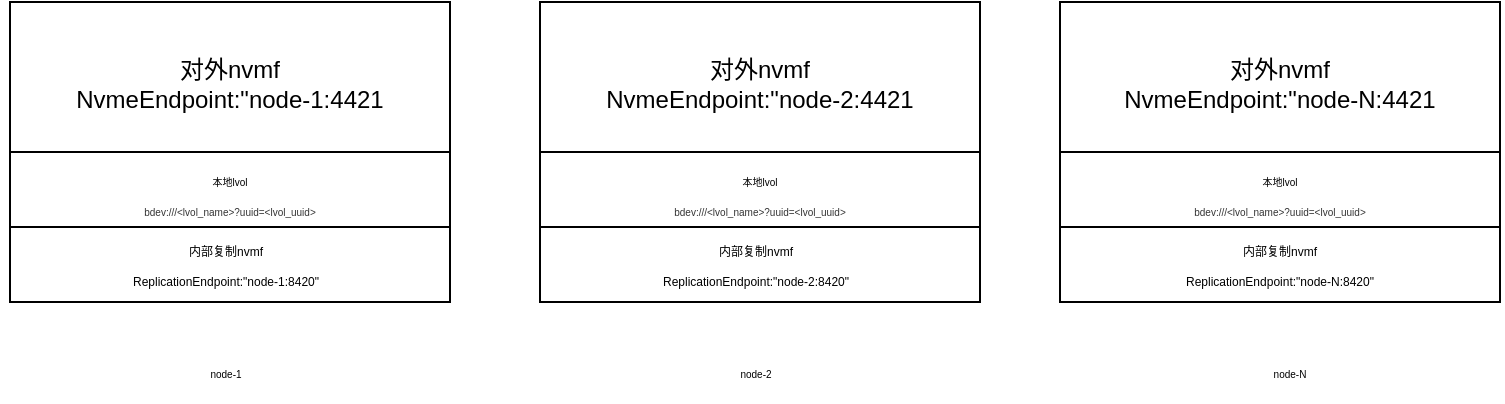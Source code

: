 <mxfile version="17.2.2" type="github">
  <diagram id="ZcXVYhi8jEZApE4LMf-Q" name="Page-1">
    <mxGraphModel dx="2062" dy="1108" grid="1" gridSize="10" guides="1" tooltips="1" connect="1" arrows="1" fold="1" page="1" pageScale="1" pageWidth="827" pageHeight="1169" math="0" shadow="0">
      <root>
        <mxCell id="0" />
        <mxCell id="1" parent="0" />
        <mxCell id="OA4Hp8N05hoUwHdPYNo9-9" value="" style="group" vertex="1" connectable="0" parent="1">
          <mxGeometry x="115" y="330" width="225" height="150" as="geometry" />
        </mxCell>
        <mxCell id="OA4Hp8N05hoUwHdPYNo9-2" value="" style="rounded=0;whiteSpace=wrap;html=1;" vertex="1" parent="OA4Hp8N05hoUwHdPYNo9-9">
          <mxGeometry x="5" width="220" height="150" as="geometry" />
        </mxCell>
        <mxCell id="OA4Hp8N05hoUwHdPYNo9-3" value="对外nvmf&lt;br&gt;NvmeEndpoint:&quot;node-1:4421" style="text;html=1;strokeColor=none;fillColor=none;align=center;verticalAlign=middle;whiteSpace=wrap;rounded=0;" vertex="1" parent="OA4Hp8N05hoUwHdPYNo9-9">
          <mxGeometry x="35" y="26" width="160" height="30" as="geometry" />
        </mxCell>
        <mxCell id="OA4Hp8N05hoUwHdPYNo9-4" value="&lt;font style=&quot;font-size: 6px&quot;&gt;内部复制nvmf&lt;br&gt;ReplicationEndpoint:&quot;node-1:8420&quot;&lt;/font&gt;" style="text;html=1;strokeColor=none;fillColor=none;align=center;verticalAlign=middle;whiteSpace=wrap;rounded=0;strokeWidth=0;" vertex="1" parent="OA4Hp8N05hoUwHdPYNo9-9">
          <mxGeometry x="13" y="110" width="200" height="40" as="geometry" />
        </mxCell>
        <mxCell id="OA4Hp8N05hoUwHdPYNo9-5" value="" style="endArrow=none;html=1;rounded=0;exitX=0;exitY=0.5;exitDx=0;exitDy=0;entryX=1;entryY=0.5;entryDx=0;entryDy=0;" edge="1" parent="OA4Hp8N05hoUwHdPYNo9-9" source="OA4Hp8N05hoUwHdPYNo9-2" target="OA4Hp8N05hoUwHdPYNo9-2">
          <mxGeometry width="50" height="50" relative="1" as="geometry">
            <mxPoint x="55" y="100" as="sourcePoint" />
            <mxPoint x="105" y="50" as="targetPoint" />
          </mxGeometry>
        </mxCell>
        <mxCell id="OA4Hp8N05hoUwHdPYNo9-6" value="" style="endArrow=none;html=1;rounded=0;exitX=0;exitY=0.75;exitDx=0;exitDy=0;entryX=1;entryY=0.75;entryDx=0;entryDy=0;" edge="1" parent="OA4Hp8N05hoUwHdPYNo9-9" source="OA4Hp8N05hoUwHdPYNo9-2" target="OA4Hp8N05hoUwHdPYNo9-2">
          <mxGeometry width="50" height="50" relative="1" as="geometry">
            <mxPoint x="15" y="62.5" as="sourcePoint" />
            <mxPoint x="85" y="80" as="targetPoint" />
          </mxGeometry>
        </mxCell>
        <mxCell id="OA4Hp8N05hoUwHdPYNo9-8" value="&lt;font style=&quot;font-size: 5px&quot;&gt;本地lvol&lt;br&gt;&lt;span style=&quot;color: rgb(51 , 51 , 51)&quot;&gt;bdev:///&amp;lt;lvol_name&amp;gt;?uuid=&amp;lt;lvol_uuid&amp;gt;&lt;/span&gt;&lt;/font&gt;&lt;span style=&quot;font-size: 6px&quot;&gt;&lt;br&gt;&lt;/span&gt;" style="text;html=1;strokeColor=none;fillColor=none;align=center;verticalAlign=middle;whiteSpace=wrap;rounded=0;strokeWidth=0;" vertex="1" parent="OA4Hp8N05hoUwHdPYNo9-9">
          <mxGeometry x="5" y="80" width="220" height="30" as="geometry" />
        </mxCell>
        <mxCell id="OA4Hp8N05hoUwHdPYNo9-10" value="" style="group" vertex="1" connectable="0" parent="1">
          <mxGeometry x="380" y="330" width="225" height="150" as="geometry" />
        </mxCell>
        <mxCell id="OA4Hp8N05hoUwHdPYNo9-11" value="" style="rounded=0;whiteSpace=wrap;html=1;" vertex="1" parent="OA4Hp8N05hoUwHdPYNo9-10">
          <mxGeometry x="5" width="220" height="150" as="geometry" />
        </mxCell>
        <mxCell id="OA4Hp8N05hoUwHdPYNo9-12" value="对外nvmf&lt;br&gt;NvmeEndpoint:&quot;node-2:4421" style="text;html=1;strokeColor=none;fillColor=none;align=center;verticalAlign=middle;whiteSpace=wrap;rounded=0;" vertex="1" parent="OA4Hp8N05hoUwHdPYNo9-10">
          <mxGeometry x="35" y="26" width="160" height="30" as="geometry" />
        </mxCell>
        <mxCell id="OA4Hp8N05hoUwHdPYNo9-13" value="&lt;font style=&quot;font-size: 6px&quot;&gt;内部复制nvmf&lt;br&gt;ReplicationEndpoint:&quot;node-2:8420&quot;&lt;/font&gt;" style="text;html=1;strokeColor=none;fillColor=none;align=center;verticalAlign=middle;whiteSpace=wrap;rounded=0;strokeWidth=0;" vertex="1" parent="OA4Hp8N05hoUwHdPYNo9-10">
          <mxGeometry x="13" y="110" width="200" height="40" as="geometry" />
        </mxCell>
        <mxCell id="OA4Hp8N05hoUwHdPYNo9-14" value="" style="endArrow=none;html=1;rounded=0;exitX=0;exitY=0.5;exitDx=0;exitDy=0;entryX=1;entryY=0.5;entryDx=0;entryDy=0;" edge="1" parent="OA4Hp8N05hoUwHdPYNo9-10" source="OA4Hp8N05hoUwHdPYNo9-11" target="OA4Hp8N05hoUwHdPYNo9-11">
          <mxGeometry width="50" height="50" relative="1" as="geometry">
            <mxPoint x="55" y="100" as="sourcePoint" />
            <mxPoint x="105" y="50" as="targetPoint" />
          </mxGeometry>
        </mxCell>
        <mxCell id="OA4Hp8N05hoUwHdPYNo9-15" value="" style="endArrow=none;html=1;rounded=0;exitX=0;exitY=0.75;exitDx=0;exitDy=0;entryX=1;entryY=0.75;entryDx=0;entryDy=0;" edge="1" parent="OA4Hp8N05hoUwHdPYNo9-10" source="OA4Hp8N05hoUwHdPYNo9-11" target="OA4Hp8N05hoUwHdPYNo9-11">
          <mxGeometry width="50" height="50" relative="1" as="geometry">
            <mxPoint x="15" y="62.5" as="sourcePoint" />
            <mxPoint x="85" y="80" as="targetPoint" />
          </mxGeometry>
        </mxCell>
        <mxCell id="OA4Hp8N05hoUwHdPYNo9-16" value="&lt;font style=&quot;font-size: 5px&quot;&gt;本地lvol&lt;br&gt;&lt;span style=&quot;color: rgb(51 , 51 , 51)&quot;&gt;bdev:///&amp;lt;lvol_name&amp;gt;?uuid=&amp;lt;lvol_uuid&amp;gt;&lt;/span&gt;&lt;/font&gt;&lt;span style=&quot;font-size: 6px&quot;&gt;&lt;br&gt;&lt;/span&gt;" style="text;html=1;strokeColor=none;fillColor=none;align=center;verticalAlign=middle;whiteSpace=wrap;rounded=0;strokeWidth=0;" vertex="1" parent="OA4Hp8N05hoUwHdPYNo9-10">
          <mxGeometry x="5" y="80" width="220" height="30" as="geometry" />
        </mxCell>
        <mxCell id="OA4Hp8N05hoUwHdPYNo9-17" value="" style="group" vertex="1" connectable="0" parent="1">
          <mxGeometry x="640" y="330" width="225" height="150" as="geometry" />
        </mxCell>
        <mxCell id="OA4Hp8N05hoUwHdPYNo9-18" value="" style="rounded=0;whiteSpace=wrap;html=1;" vertex="1" parent="OA4Hp8N05hoUwHdPYNo9-17">
          <mxGeometry x="5" width="220" height="150" as="geometry" />
        </mxCell>
        <mxCell id="OA4Hp8N05hoUwHdPYNo9-19" value="对外nvmf&lt;br&gt;NvmeEndpoint:&quot;node-N:4421" style="text;html=1;strokeColor=none;fillColor=none;align=center;verticalAlign=middle;whiteSpace=wrap;rounded=0;" vertex="1" parent="OA4Hp8N05hoUwHdPYNo9-17">
          <mxGeometry x="35" y="26" width="160" height="30" as="geometry" />
        </mxCell>
        <mxCell id="OA4Hp8N05hoUwHdPYNo9-20" value="&lt;font style=&quot;font-size: 6px&quot;&gt;内部复制nvmf&lt;br&gt;ReplicationEndpoint:&quot;node-N:8420&quot;&lt;/font&gt;" style="text;html=1;strokeColor=none;fillColor=none;align=center;verticalAlign=middle;whiteSpace=wrap;rounded=0;strokeWidth=0;" vertex="1" parent="OA4Hp8N05hoUwHdPYNo9-17">
          <mxGeometry x="15" y="110" width="200" height="40" as="geometry" />
        </mxCell>
        <mxCell id="OA4Hp8N05hoUwHdPYNo9-21" value="" style="endArrow=none;html=1;rounded=0;exitX=0;exitY=0.5;exitDx=0;exitDy=0;entryX=1;entryY=0.5;entryDx=0;entryDy=0;" edge="1" parent="OA4Hp8N05hoUwHdPYNo9-17" source="OA4Hp8N05hoUwHdPYNo9-18" target="OA4Hp8N05hoUwHdPYNo9-18">
          <mxGeometry width="50" height="50" relative="1" as="geometry">
            <mxPoint x="55" y="100" as="sourcePoint" />
            <mxPoint x="105" y="50" as="targetPoint" />
          </mxGeometry>
        </mxCell>
        <mxCell id="OA4Hp8N05hoUwHdPYNo9-22" value="" style="endArrow=none;html=1;rounded=0;exitX=0;exitY=0.75;exitDx=0;exitDy=0;entryX=1;entryY=0.75;entryDx=0;entryDy=0;" edge="1" parent="OA4Hp8N05hoUwHdPYNo9-17" source="OA4Hp8N05hoUwHdPYNo9-18" target="OA4Hp8N05hoUwHdPYNo9-18">
          <mxGeometry width="50" height="50" relative="1" as="geometry">
            <mxPoint x="15" y="62.5" as="sourcePoint" />
            <mxPoint x="85" y="80" as="targetPoint" />
          </mxGeometry>
        </mxCell>
        <mxCell id="OA4Hp8N05hoUwHdPYNo9-23" value="&lt;font style=&quot;font-size: 5px&quot;&gt;本地lvol&lt;br&gt;&lt;span style=&quot;color: rgb(51 , 51 , 51)&quot;&gt;bdev:///&amp;lt;lvol_name&amp;gt;?uuid=&amp;lt;lvol_uuid&amp;gt;&lt;/span&gt;&lt;/font&gt;&lt;span style=&quot;font-size: 6px&quot;&gt;&lt;br&gt;&lt;/span&gt;" style="text;html=1;strokeColor=none;fillColor=none;align=center;verticalAlign=middle;whiteSpace=wrap;rounded=0;strokeWidth=0;" vertex="1" parent="OA4Hp8N05hoUwHdPYNo9-17">
          <mxGeometry x="5" y="80" width="220" height="30" as="geometry" />
        </mxCell>
        <mxCell id="OA4Hp8N05hoUwHdPYNo9-24" value="node-1" style="text;html=1;strokeColor=none;fillColor=none;align=center;verticalAlign=middle;whiteSpace=wrap;rounded=0;fontSize=5;" vertex="1" parent="1">
          <mxGeometry x="198" y="500" width="60" height="30" as="geometry" />
        </mxCell>
        <mxCell id="OA4Hp8N05hoUwHdPYNo9-25" value="node-2" style="text;html=1;strokeColor=none;fillColor=none;align=center;verticalAlign=middle;whiteSpace=wrap;rounded=0;fontSize=5;" vertex="1" parent="1">
          <mxGeometry x="462.5" y="500" width="60" height="30" as="geometry" />
        </mxCell>
        <mxCell id="OA4Hp8N05hoUwHdPYNo9-26" value="node-N" style="text;html=1;strokeColor=none;fillColor=none;align=center;verticalAlign=middle;whiteSpace=wrap;rounded=0;fontSize=5;" vertex="1" parent="1">
          <mxGeometry x="730" y="500" width="60" height="30" as="geometry" />
        </mxCell>
      </root>
    </mxGraphModel>
  </diagram>
</mxfile>
